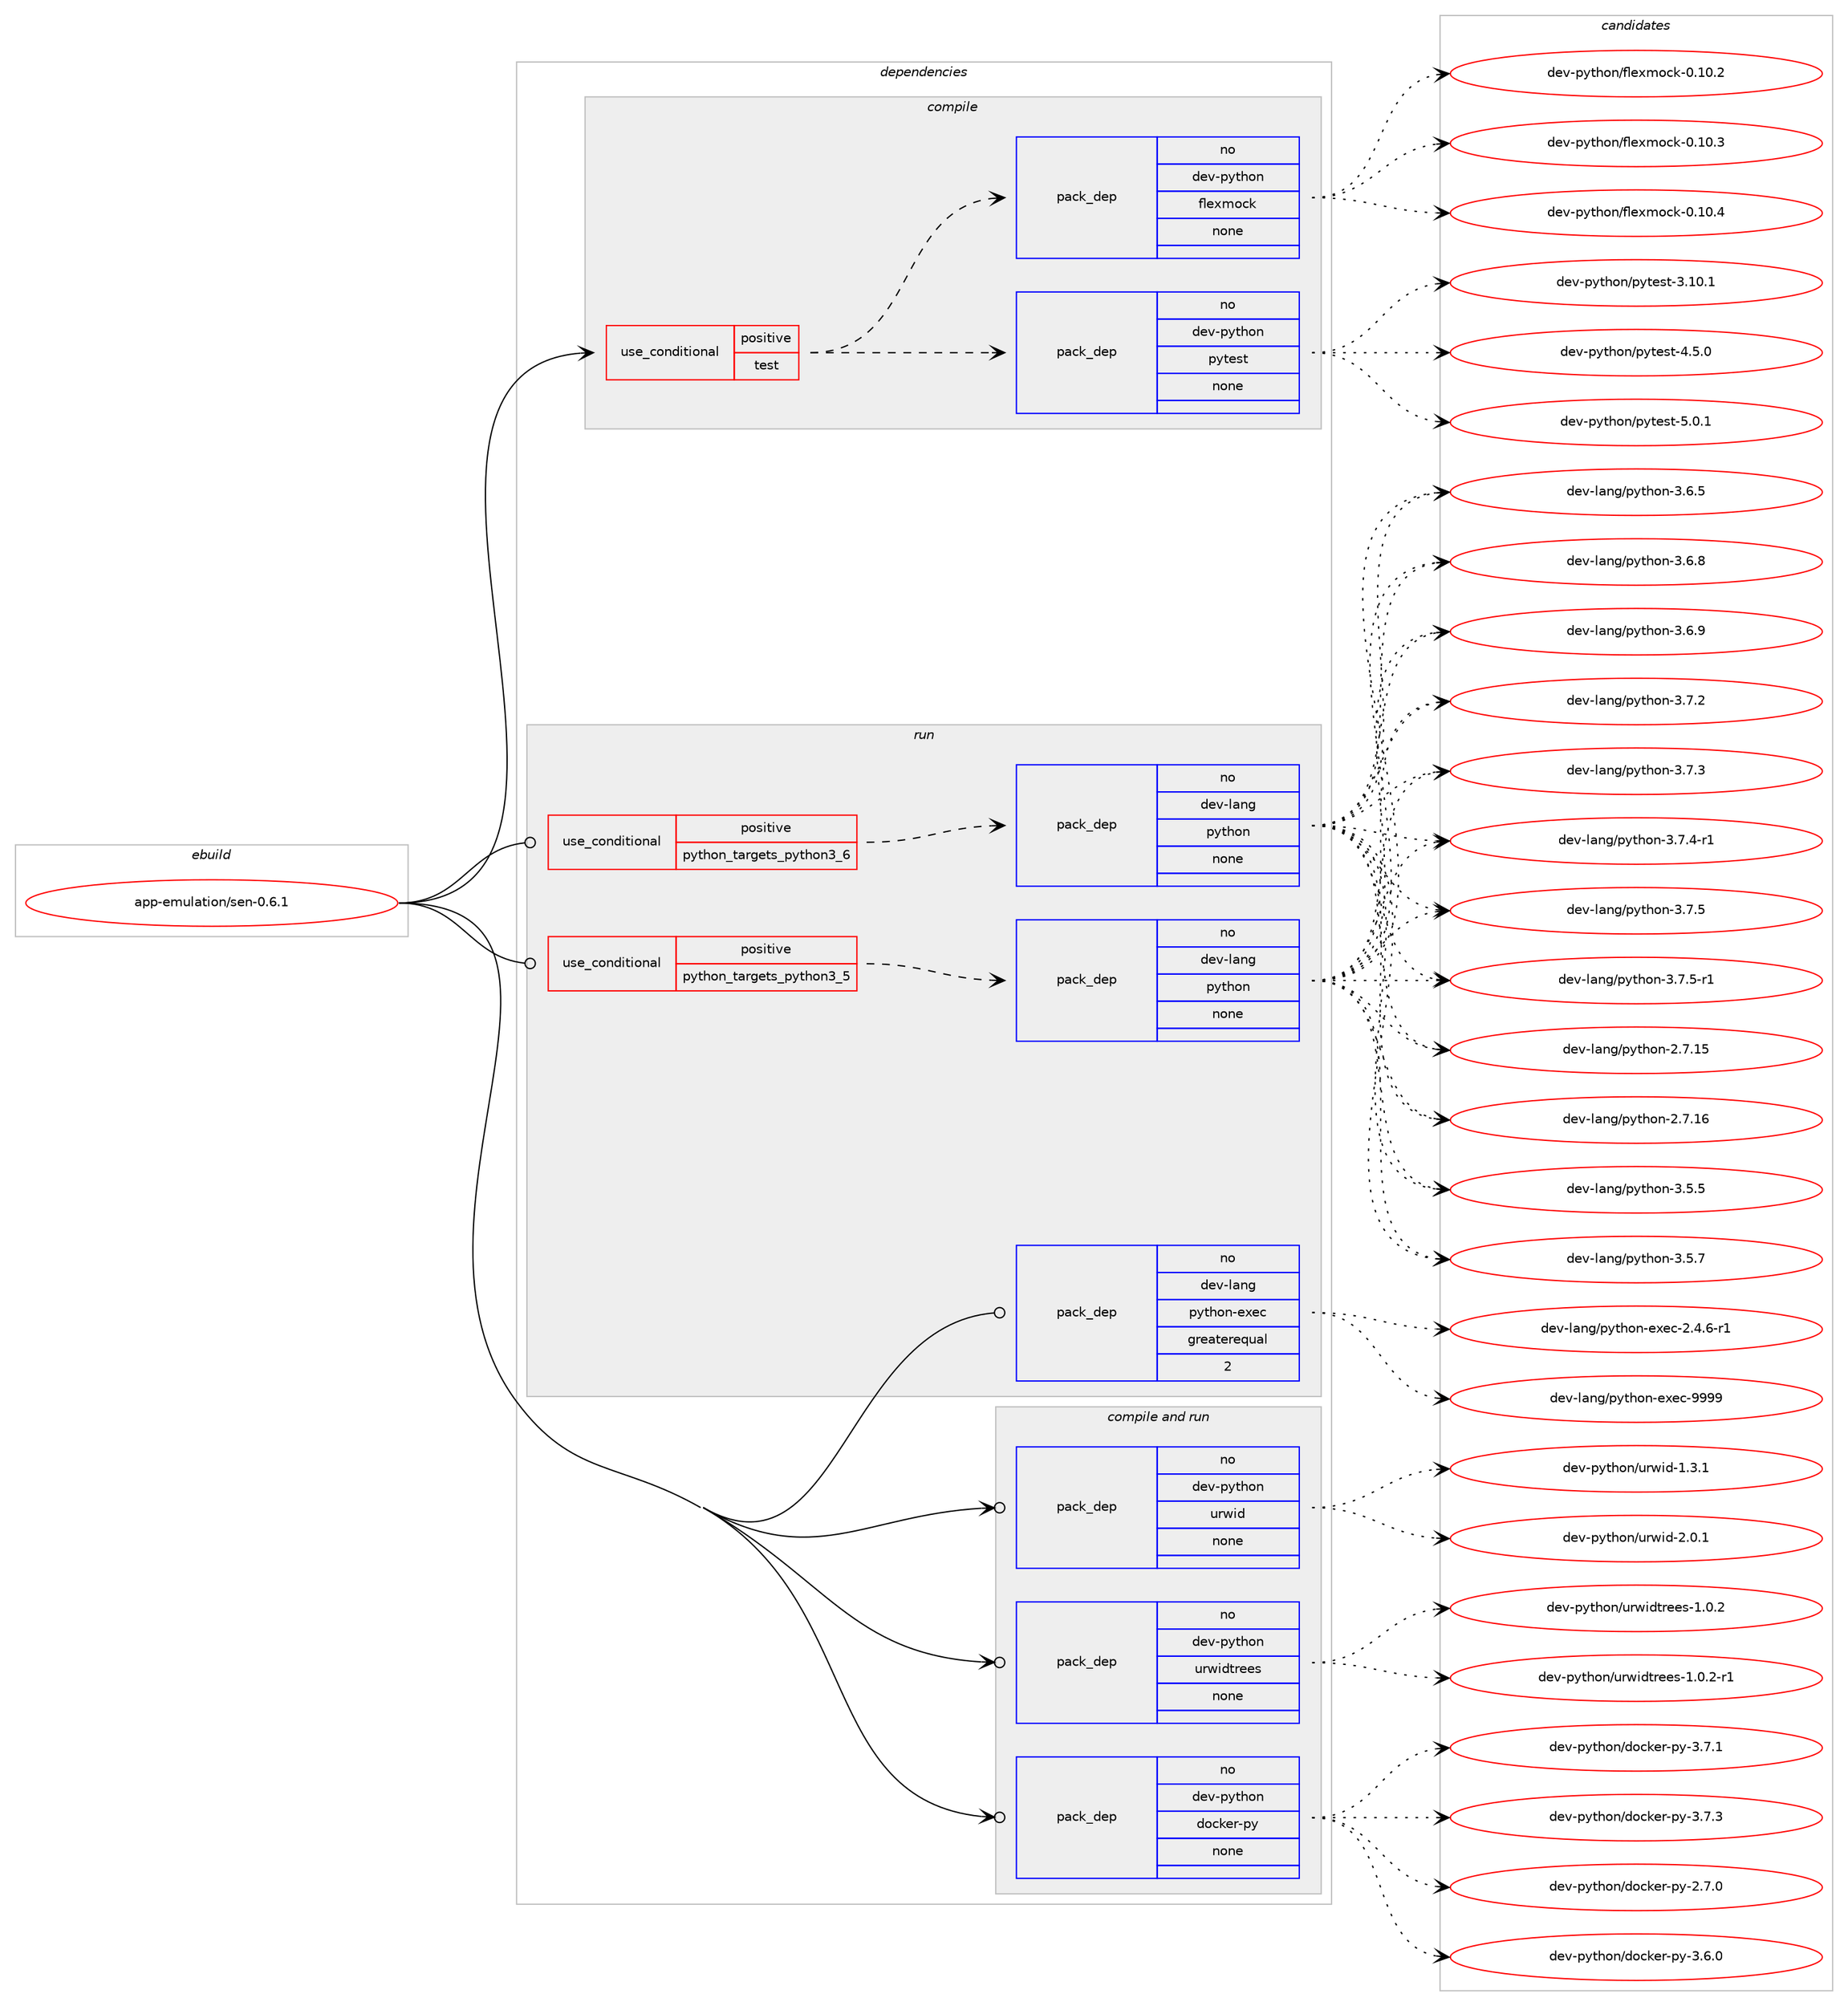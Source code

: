 digraph prolog {

# *************
# Graph options
# *************

newrank=true;
concentrate=true;
compound=true;
graph [rankdir=LR,fontname=Helvetica,fontsize=10,ranksep=1.5];#, ranksep=2.5, nodesep=0.2];
edge  [arrowhead=vee];
node  [fontname=Helvetica,fontsize=10];

# **********
# The ebuild
# **********

subgraph cluster_leftcol {
color=gray;
rank=same;
label=<<i>ebuild</i>>;
id [label="app-emulation/sen-0.6.1", color=red, width=4, href="../app-emulation/sen-0.6.1.svg"];
}

# ****************
# The dependencies
# ****************

subgraph cluster_midcol {
color=gray;
label=<<i>dependencies</i>>;
subgraph cluster_compile {
fillcolor="#eeeeee";
style=filled;
label=<<i>compile</i>>;
subgraph cond116321 {
dependency488279 [label=<<TABLE BORDER="0" CELLBORDER="1" CELLSPACING="0" CELLPADDING="4"><TR><TD ROWSPAN="3" CELLPADDING="10">use_conditional</TD></TR><TR><TD>positive</TD></TR><TR><TD>test</TD></TR></TABLE>>, shape=none, color=red];
subgraph pack363121 {
dependency488280 [label=<<TABLE BORDER="0" CELLBORDER="1" CELLSPACING="0" CELLPADDING="4" WIDTH="220"><TR><TD ROWSPAN="6" CELLPADDING="30">pack_dep</TD></TR><TR><TD WIDTH="110">no</TD></TR><TR><TD>dev-python</TD></TR><TR><TD>pytest</TD></TR><TR><TD>none</TD></TR><TR><TD></TD></TR></TABLE>>, shape=none, color=blue];
}
dependency488279:e -> dependency488280:w [weight=20,style="dashed",arrowhead="vee"];
subgraph pack363122 {
dependency488281 [label=<<TABLE BORDER="0" CELLBORDER="1" CELLSPACING="0" CELLPADDING="4" WIDTH="220"><TR><TD ROWSPAN="6" CELLPADDING="30">pack_dep</TD></TR><TR><TD WIDTH="110">no</TD></TR><TR><TD>dev-python</TD></TR><TR><TD>flexmock</TD></TR><TR><TD>none</TD></TR><TR><TD></TD></TR></TABLE>>, shape=none, color=blue];
}
dependency488279:e -> dependency488281:w [weight=20,style="dashed",arrowhead="vee"];
}
id:e -> dependency488279:w [weight=20,style="solid",arrowhead="vee"];
}
subgraph cluster_compileandrun {
fillcolor="#eeeeee";
style=filled;
label=<<i>compile and run</i>>;
subgraph pack363123 {
dependency488282 [label=<<TABLE BORDER="0" CELLBORDER="1" CELLSPACING="0" CELLPADDING="4" WIDTH="220"><TR><TD ROWSPAN="6" CELLPADDING="30">pack_dep</TD></TR><TR><TD WIDTH="110">no</TD></TR><TR><TD>dev-python</TD></TR><TR><TD>docker-py</TD></TR><TR><TD>none</TD></TR><TR><TD></TD></TR></TABLE>>, shape=none, color=blue];
}
id:e -> dependency488282:w [weight=20,style="solid",arrowhead="odotvee"];
subgraph pack363124 {
dependency488283 [label=<<TABLE BORDER="0" CELLBORDER="1" CELLSPACING="0" CELLPADDING="4" WIDTH="220"><TR><TD ROWSPAN="6" CELLPADDING="30">pack_dep</TD></TR><TR><TD WIDTH="110">no</TD></TR><TR><TD>dev-python</TD></TR><TR><TD>urwid</TD></TR><TR><TD>none</TD></TR><TR><TD></TD></TR></TABLE>>, shape=none, color=blue];
}
id:e -> dependency488283:w [weight=20,style="solid",arrowhead="odotvee"];
subgraph pack363125 {
dependency488284 [label=<<TABLE BORDER="0" CELLBORDER="1" CELLSPACING="0" CELLPADDING="4" WIDTH="220"><TR><TD ROWSPAN="6" CELLPADDING="30">pack_dep</TD></TR><TR><TD WIDTH="110">no</TD></TR><TR><TD>dev-python</TD></TR><TR><TD>urwidtrees</TD></TR><TR><TD>none</TD></TR><TR><TD></TD></TR></TABLE>>, shape=none, color=blue];
}
id:e -> dependency488284:w [weight=20,style="solid",arrowhead="odotvee"];
}
subgraph cluster_run {
fillcolor="#eeeeee";
style=filled;
label=<<i>run</i>>;
subgraph cond116322 {
dependency488285 [label=<<TABLE BORDER="0" CELLBORDER="1" CELLSPACING="0" CELLPADDING="4"><TR><TD ROWSPAN="3" CELLPADDING="10">use_conditional</TD></TR><TR><TD>positive</TD></TR><TR><TD>python_targets_python3_5</TD></TR></TABLE>>, shape=none, color=red];
subgraph pack363126 {
dependency488286 [label=<<TABLE BORDER="0" CELLBORDER="1" CELLSPACING="0" CELLPADDING="4" WIDTH="220"><TR><TD ROWSPAN="6" CELLPADDING="30">pack_dep</TD></TR><TR><TD WIDTH="110">no</TD></TR><TR><TD>dev-lang</TD></TR><TR><TD>python</TD></TR><TR><TD>none</TD></TR><TR><TD></TD></TR></TABLE>>, shape=none, color=blue];
}
dependency488285:e -> dependency488286:w [weight=20,style="dashed",arrowhead="vee"];
}
id:e -> dependency488285:w [weight=20,style="solid",arrowhead="odot"];
subgraph cond116323 {
dependency488287 [label=<<TABLE BORDER="0" CELLBORDER="1" CELLSPACING="0" CELLPADDING="4"><TR><TD ROWSPAN="3" CELLPADDING="10">use_conditional</TD></TR><TR><TD>positive</TD></TR><TR><TD>python_targets_python3_6</TD></TR></TABLE>>, shape=none, color=red];
subgraph pack363127 {
dependency488288 [label=<<TABLE BORDER="0" CELLBORDER="1" CELLSPACING="0" CELLPADDING="4" WIDTH="220"><TR><TD ROWSPAN="6" CELLPADDING="30">pack_dep</TD></TR><TR><TD WIDTH="110">no</TD></TR><TR><TD>dev-lang</TD></TR><TR><TD>python</TD></TR><TR><TD>none</TD></TR><TR><TD></TD></TR></TABLE>>, shape=none, color=blue];
}
dependency488287:e -> dependency488288:w [weight=20,style="dashed",arrowhead="vee"];
}
id:e -> dependency488287:w [weight=20,style="solid",arrowhead="odot"];
subgraph pack363128 {
dependency488289 [label=<<TABLE BORDER="0" CELLBORDER="1" CELLSPACING="0" CELLPADDING="4" WIDTH="220"><TR><TD ROWSPAN="6" CELLPADDING="30">pack_dep</TD></TR><TR><TD WIDTH="110">no</TD></TR><TR><TD>dev-lang</TD></TR><TR><TD>python-exec</TD></TR><TR><TD>greaterequal</TD></TR><TR><TD>2</TD></TR></TABLE>>, shape=none, color=blue];
}
id:e -> dependency488289:w [weight=20,style="solid",arrowhead="odot"];
}
}

# **************
# The candidates
# **************

subgraph cluster_choices {
rank=same;
color=gray;
label=<<i>candidates</i>>;

subgraph choice363121 {
color=black;
nodesep=1;
choice100101118451121211161041111104711212111610111511645514649484649 [label="dev-python/pytest-3.10.1", color=red, width=4,href="../dev-python/pytest-3.10.1.svg"];
choice1001011184511212111610411111047112121116101115116455246534648 [label="dev-python/pytest-4.5.0", color=red, width=4,href="../dev-python/pytest-4.5.0.svg"];
choice1001011184511212111610411111047112121116101115116455346484649 [label="dev-python/pytest-5.0.1", color=red, width=4,href="../dev-python/pytest-5.0.1.svg"];
dependency488280:e -> choice100101118451121211161041111104711212111610111511645514649484649:w [style=dotted,weight="100"];
dependency488280:e -> choice1001011184511212111610411111047112121116101115116455246534648:w [style=dotted,weight="100"];
dependency488280:e -> choice1001011184511212111610411111047112121116101115116455346484649:w [style=dotted,weight="100"];
}
subgraph choice363122 {
color=black;
nodesep=1;
choice10010111845112121116104111110471021081011201091119910745484649484650 [label="dev-python/flexmock-0.10.2", color=red, width=4,href="../dev-python/flexmock-0.10.2.svg"];
choice10010111845112121116104111110471021081011201091119910745484649484651 [label="dev-python/flexmock-0.10.3", color=red, width=4,href="../dev-python/flexmock-0.10.3.svg"];
choice10010111845112121116104111110471021081011201091119910745484649484652 [label="dev-python/flexmock-0.10.4", color=red, width=4,href="../dev-python/flexmock-0.10.4.svg"];
dependency488281:e -> choice10010111845112121116104111110471021081011201091119910745484649484650:w [style=dotted,weight="100"];
dependency488281:e -> choice10010111845112121116104111110471021081011201091119910745484649484651:w [style=dotted,weight="100"];
dependency488281:e -> choice10010111845112121116104111110471021081011201091119910745484649484652:w [style=dotted,weight="100"];
}
subgraph choice363123 {
color=black;
nodesep=1;
choice10010111845112121116104111110471001119910710111445112121455046554648 [label="dev-python/docker-py-2.7.0", color=red, width=4,href="../dev-python/docker-py-2.7.0.svg"];
choice10010111845112121116104111110471001119910710111445112121455146544648 [label="dev-python/docker-py-3.6.0", color=red, width=4,href="../dev-python/docker-py-3.6.0.svg"];
choice10010111845112121116104111110471001119910710111445112121455146554649 [label="dev-python/docker-py-3.7.1", color=red, width=4,href="../dev-python/docker-py-3.7.1.svg"];
choice10010111845112121116104111110471001119910710111445112121455146554651 [label="dev-python/docker-py-3.7.3", color=red, width=4,href="../dev-python/docker-py-3.7.3.svg"];
dependency488282:e -> choice10010111845112121116104111110471001119910710111445112121455046554648:w [style=dotted,weight="100"];
dependency488282:e -> choice10010111845112121116104111110471001119910710111445112121455146544648:w [style=dotted,weight="100"];
dependency488282:e -> choice10010111845112121116104111110471001119910710111445112121455146554649:w [style=dotted,weight="100"];
dependency488282:e -> choice10010111845112121116104111110471001119910710111445112121455146554651:w [style=dotted,weight="100"];
}
subgraph choice363124 {
color=black;
nodesep=1;
choice1001011184511212111610411111047117114119105100454946514649 [label="dev-python/urwid-1.3.1", color=red, width=4,href="../dev-python/urwid-1.3.1.svg"];
choice1001011184511212111610411111047117114119105100455046484649 [label="dev-python/urwid-2.0.1", color=red, width=4,href="../dev-python/urwid-2.0.1.svg"];
dependency488283:e -> choice1001011184511212111610411111047117114119105100454946514649:w [style=dotted,weight="100"];
dependency488283:e -> choice1001011184511212111610411111047117114119105100455046484649:w [style=dotted,weight="100"];
}
subgraph choice363125 {
color=black;
nodesep=1;
choice1001011184511212111610411111047117114119105100116114101101115454946484650 [label="dev-python/urwidtrees-1.0.2", color=red, width=4,href="../dev-python/urwidtrees-1.0.2.svg"];
choice10010111845112121116104111110471171141191051001161141011011154549464846504511449 [label="dev-python/urwidtrees-1.0.2-r1", color=red, width=4,href="../dev-python/urwidtrees-1.0.2-r1.svg"];
dependency488284:e -> choice1001011184511212111610411111047117114119105100116114101101115454946484650:w [style=dotted,weight="100"];
dependency488284:e -> choice10010111845112121116104111110471171141191051001161141011011154549464846504511449:w [style=dotted,weight="100"];
}
subgraph choice363126 {
color=black;
nodesep=1;
choice10010111845108971101034711212111610411111045504655464953 [label="dev-lang/python-2.7.15", color=red, width=4,href="../dev-lang/python-2.7.15.svg"];
choice10010111845108971101034711212111610411111045504655464954 [label="dev-lang/python-2.7.16", color=red, width=4,href="../dev-lang/python-2.7.16.svg"];
choice100101118451089711010347112121116104111110455146534653 [label="dev-lang/python-3.5.5", color=red, width=4,href="../dev-lang/python-3.5.5.svg"];
choice100101118451089711010347112121116104111110455146534655 [label="dev-lang/python-3.5.7", color=red, width=4,href="../dev-lang/python-3.5.7.svg"];
choice100101118451089711010347112121116104111110455146544653 [label="dev-lang/python-3.6.5", color=red, width=4,href="../dev-lang/python-3.6.5.svg"];
choice100101118451089711010347112121116104111110455146544656 [label="dev-lang/python-3.6.8", color=red, width=4,href="../dev-lang/python-3.6.8.svg"];
choice100101118451089711010347112121116104111110455146544657 [label="dev-lang/python-3.6.9", color=red, width=4,href="../dev-lang/python-3.6.9.svg"];
choice100101118451089711010347112121116104111110455146554650 [label="dev-lang/python-3.7.2", color=red, width=4,href="../dev-lang/python-3.7.2.svg"];
choice100101118451089711010347112121116104111110455146554651 [label="dev-lang/python-3.7.3", color=red, width=4,href="../dev-lang/python-3.7.3.svg"];
choice1001011184510897110103471121211161041111104551465546524511449 [label="dev-lang/python-3.7.4-r1", color=red, width=4,href="../dev-lang/python-3.7.4-r1.svg"];
choice100101118451089711010347112121116104111110455146554653 [label="dev-lang/python-3.7.5", color=red, width=4,href="../dev-lang/python-3.7.5.svg"];
choice1001011184510897110103471121211161041111104551465546534511449 [label="dev-lang/python-3.7.5-r1", color=red, width=4,href="../dev-lang/python-3.7.5-r1.svg"];
dependency488286:e -> choice10010111845108971101034711212111610411111045504655464953:w [style=dotted,weight="100"];
dependency488286:e -> choice10010111845108971101034711212111610411111045504655464954:w [style=dotted,weight="100"];
dependency488286:e -> choice100101118451089711010347112121116104111110455146534653:w [style=dotted,weight="100"];
dependency488286:e -> choice100101118451089711010347112121116104111110455146534655:w [style=dotted,weight="100"];
dependency488286:e -> choice100101118451089711010347112121116104111110455146544653:w [style=dotted,weight="100"];
dependency488286:e -> choice100101118451089711010347112121116104111110455146544656:w [style=dotted,weight="100"];
dependency488286:e -> choice100101118451089711010347112121116104111110455146544657:w [style=dotted,weight="100"];
dependency488286:e -> choice100101118451089711010347112121116104111110455146554650:w [style=dotted,weight="100"];
dependency488286:e -> choice100101118451089711010347112121116104111110455146554651:w [style=dotted,weight="100"];
dependency488286:e -> choice1001011184510897110103471121211161041111104551465546524511449:w [style=dotted,weight="100"];
dependency488286:e -> choice100101118451089711010347112121116104111110455146554653:w [style=dotted,weight="100"];
dependency488286:e -> choice1001011184510897110103471121211161041111104551465546534511449:w [style=dotted,weight="100"];
}
subgraph choice363127 {
color=black;
nodesep=1;
choice10010111845108971101034711212111610411111045504655464953 [label="dev-lang/python-2.7.15", color=red, width=4,href="../dev-lang/python-2.7.15.svg"];
choice10010111845108971101034711212111610411111045504655464954 [label="dev-lang/python-2.7.16", color=red, width=4,href="../dev-lang/python-2.7.16.svg"];
choice100101118451089711010347112121116104111110455146534653 [label="dev-lang/python-3.5.5", color=red, width=4,href="../dev-lang/python-3.5.5.svg"];
choice100101118451089711010347112121116104111110455146534655 [label="dev-lang/python-3.5.7", color=red, width=4,href="../dev-lang/python-3.5.7.svg"];
choice100101118451089711010347112121116104111110455146544653 [label="dev-lang/python-3.6.5", color=red, width=4,href="../dev-lang/python-3.6.5.svg"];
choice100101118451089711010347112121116104111110455146544656 [label="dev-lang/python-3.6.8", color=red, width=4,href="../dev-lang/python-3.6.8.svg"];
choice100101118451089711010347112121116104111110455146544657 [label="dev-lang/python-3.6.9", color=red, width=4,href="../dev-lang/python-3.6.9.svg"];
choice100101118451089711010347112121116104111110455146554650 [label="dev-lang/python-3.7.2", color=red, width=4,href="../dev-lang/python-3.7.2.svg"];
choice100101118451089711010347112121116104111110455146554651 [label="dev-lang/python-3.7.3", color=red, width=4,href="../dev-lang/python-3.7.3.svg"];
choice1001011184510897110103471121211161041111104551465546524511449 [label="dev-lang/python-3.7.4-r1", color=red, width=4,href="../dev-lang/python-3.7.4-r1.svg"];
choice100101118451089711010347112121116104111110455146554653 [label="dev-lang/python-3.7.5", color=red, width=4,href="../dev-lang/python-3.7.5.svg"];
choice1001011184510897110103471121211161041111104551465546534511449 [label="dev-lang/python-3.7.5-r1", color=red, width=4,href="../dev-lang/python-3.7.5-r1.svg"];
dependency488288:e -> choice10010111845108971101034711212111610411111045504655464953:w [style=dotted,weight="100"];
dependency488288:e -> choice10010111845108971101034711212111610411111045504655464954:w [style=dotted,weight="100"];
dependency488288:e -> choice100101118451089711010347112121116104111110455146534653:w [style=dotted,weight="100"];
dependency488288:e -> choice100101118451089711010347112121116104111110455146534655:w [style=dotted,weight="100"];
dependency488288:e -> choice100101118451089711010347112121116104111110455146544653:w [style=dotted,weight="100"];
dependency488288:e -> choice100101118451089711010347112121116104111110455146544656:w [style=dotted,weight="100"];
dependency488288:e -> choice100101118451089711010347112121116104111110455146544657:w [style=dotted,weight="100"];
dependency488288:e -> choice100101118451089711010347112121116104111110455146554650:w [style=dotted,weight="100"];
dependency488288:e -> choice100101118451089711010347112121116104111110455146554651:w [style=dotted,weight="100"];
dependency488288:e -> choice1001011184510897110103471121211161041111104551465546524511449:w [style=dotted,weight="100"];
dependency488288:e -> choice100101118451089711010347112121116104111110455146554653:w [style=dotted,weight="100"];
dependency488288:e -> choice1001011184510897110103471121211161041111104551465546534511449:w [style=dotted,weight="100"];
}
subgraph choice363128 {
color=black;
nodesep=1;
choice10010111845108971101034711212111610411111045101120101994550465246544511449 [label="dev-lang/python-exec-2.4.6-r1", color=red, width=4,href="../dev-lang/python-exec-2.4.6-r1.svg"];
choice10010111845108971101034711212111610411111045101120101994557575757 [label="dev-lang/python-exec-9999", color=red, width=4,href="../dev-lang/python-exec-9999.svg"];
dependency488289:e -> choice10010111845108971101034711212111610411111045101120101994550465246544511449:w [style=dotted,weight="100"];
dependency488289:e -> choice10010111845108971101034711212111610411111045101120101994557575757:w [style=dotted,weight="100"];
}
}

}
